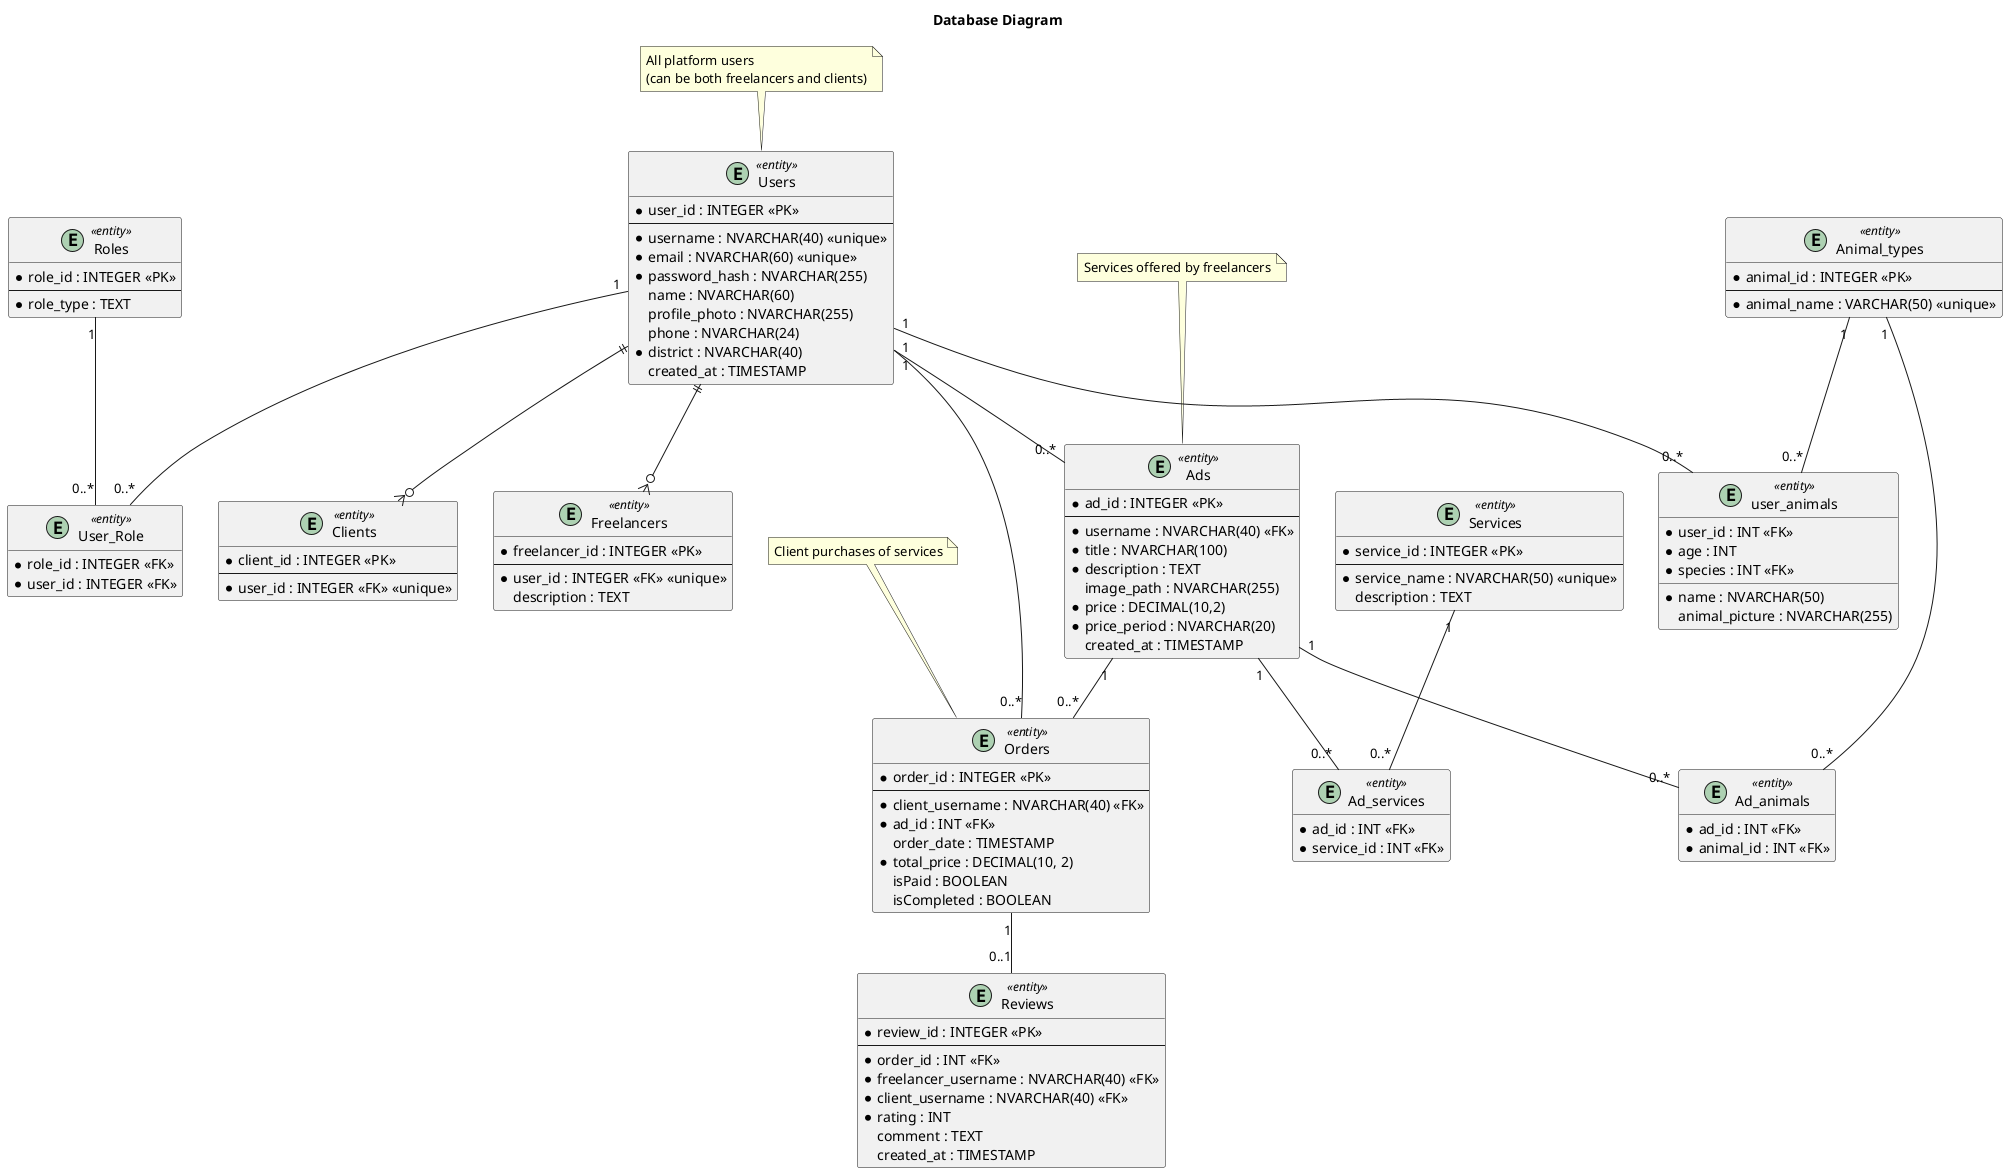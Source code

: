 @startuml DatabaseDiagram

title Database Diagram

' stereotypes
skinparam stereotypeCBackgroundColor #F8F8F8
skinparam stereotypeCBackgroundColor<<entity>> #F8F8F8

hide empty members

' Entities
entity "Users" <<entity>> {
  * user_id : INTEGER <<PK>>
  --
  * username : NVARCHAR(40) <<unique>>
  * email : NVARCHAR(60) <<unique>>
  * password_hash : NVARCHAR(255)
  name : NVARCHAR(60)
  profile_photo : NVARCHAR(255)
  phone : NVARCHAR(24)
  * district : NVARCHAR(40)
  created_at : TIMESTAMP
}

entity "Roles" <<entity>> {
  * role_id : INTEGER <<PK>>
  --
  * role_type : TEXT
}

entity "User_Role" <<entity>> {
  * role_id : INTEGER <<FK>>
  * user_id : INTEGER <<FK>>
}

entity "Freelancers" <<entity>> {
  * freelancer_id : INTEGER <<PK>>
  --
  * user_id : INTEGER <<FK>> <<unique>>
  description : TEXT
}

entity "Clients" <<entity>> {
  * client_id : INTEGER <<PK>>
  --
  * user_id : INTEGER <<FK>> <<unique>>
}

entity "Ads" <<entity>> {
  * ad_id : INTEGER <<PK>>
  --
  * username : NVARCHAR(40) <<FK>>
  * title : NVARCHAR(100)
  * description : TEXT
  image_path : NVARCHAR(255)
  * price : DECIMAL(10,2)
  * price_period : NVARCHAR(20)
  created_at : TIMESTAMP
}

entity "Animal_types" <<entity>> {
  * animal_id : INTEGER <<PK>>
  --
  * animal_name : VARCHAR(50) <<unique>>
}

entity "Ad_animals" <<entity>> {
  * ad_id : INT <<FK>>
  * animal_id : INT <<FK>>
}

entity "Services" <<entity>> {
  * service_id : INTEGER <<PK>>
  --
  * service_name : NVARCHAR(50) <<unique>>
  description : TEXT
}

entity "Ad_services" <<entity>> {
  * ad_id : INT <<FK>>
  * service_id : INT <<FK>>
}

entity "Orders" <<entity>> {
  * order_id : INTEGER <<PK>>
  --
  * client_username : NVARCHAR(40) <<FK>>
  * ad_id : INT <<FK>>
  order_date : TIMESTAMP
  * total_price : DECIMAL(10, 2)
  isPaid : BOOLEAN
  isCompleted : BOOLEAN
}

entity "Reviews" <<entity>> {
  * review_id : INTEGER <<PK>>
  --
  * order_id : INT <<FK>>
  * freelancer_username : NVARCHAR(40) <<FK>>
  * client_username : NVARCHAR(40) <<FK>>
  * rating : INT
  comment : TEXT
  created_at : TIMESTAMP
}

entity "user_animals" <<entity>> {
  * user_id : INT <<FK>>
  * name : NVARCHAR(50)
  * age : INT
  * species : INT <<FK>>
  animal_picture : NVARCHAR(255)
}

' relations
Users "1" -- "0..*" User_Role
Roles "1" -- "0..*" User_Role

Users ||--o{ Freelancers
Users ||--o{ Clients

Users "1" -- "0..*" Ads
Users "1" -- "0..*" user_animals

Ads "1" -- "0..*" Ad_animals
Animal_types "1" -- "0..*" Ad_animals

Ads "1" -- "0..*" Ad_services
Services "1" -- "0..*" Ad_services

Users "1" -- "0..*" Orders
Ads "1" -- "0..*" Orders

Orders "1" -- "0..1" Reviews

Animal_types "1" -- "0..*" user_animals

' Notes
note top of Users
  All platform users
  (can be both freelancers and clients)
end note

note top of Ads
  Services offered by freelancers
end note

note top of Orders
  Client purchases of services
end note

@enduml